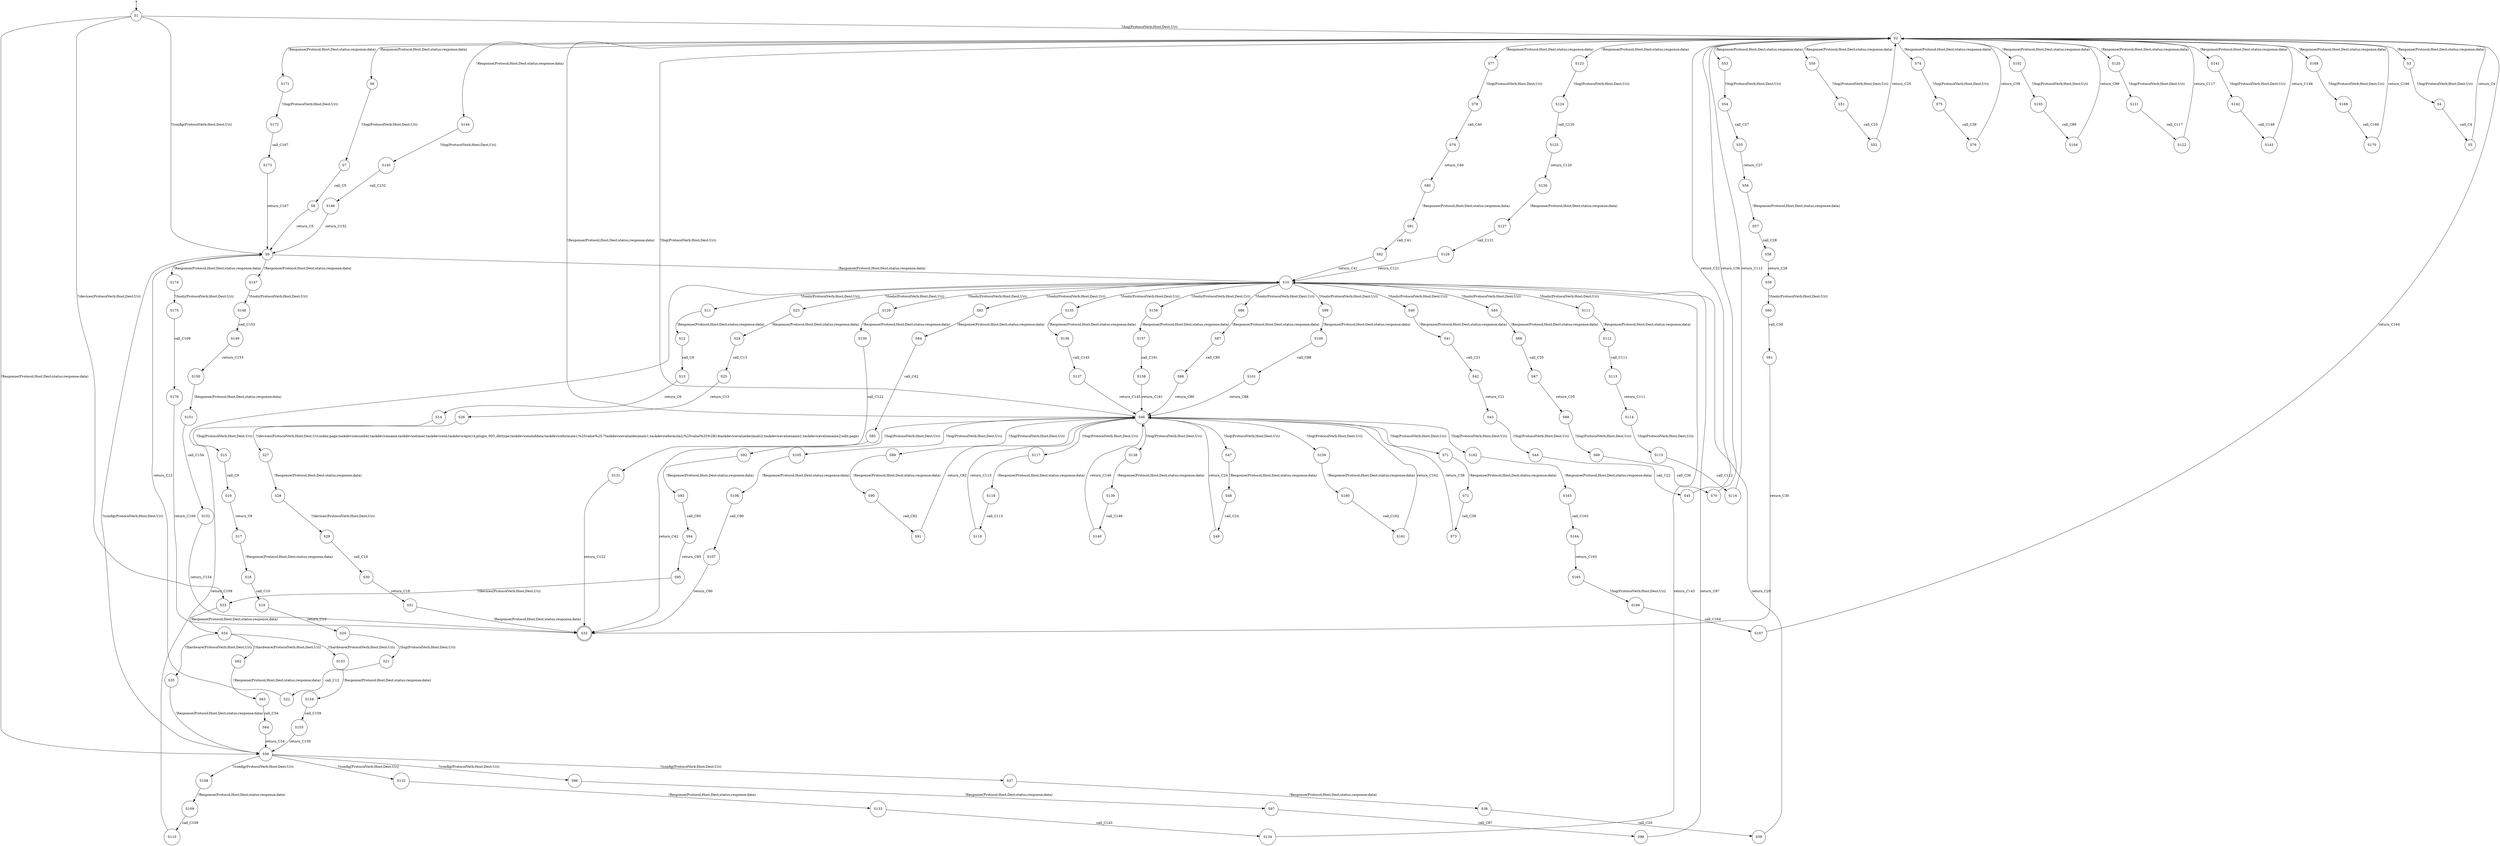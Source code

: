 digraph LTS {
S00[shape=point]
S1[label=S1,shape=circle];
S2[label=S2,shape=circle];
S3[label=S3,shape=circle];
S4[label=S4,shape=circle];
S5[label=S5,shape=circle];
S6[label=S6,shape=circle];
S7[label=S7,shape=circle];
S8[label=S8,shape=circle];
S9[label=S9,shape=circle];
S10[label=S10,shape=circle];
S11[label=S11,shape=circle];
S12[label=S12,shape=circle];
S13[label=S13,shape=circle];
S14[label=S14,shape=circle];
S15[label=S15,shape=circle];
S16[label=S16,shape=circle];
S17[label=S17,shape=circle];
S18[label=S18,shape=circle];
S19[label=S19,shape=circle];
S20[label=S20,shape=circle];
S21[label=S21,shape=circle];
S22[label=S22,shape=circle];
S23[label=S23,shape=circle];
S24[label=S24,shape=circle];
S25[label=S25,shape=circle];
S26[label=S26,shape=circle];
S27[label=S27,shape=circle];
S28[label=S28,shape=circle];
S29[label=S29,shape=circle];
S30[label=S30,shape=circle];
S31[label=S31,shape=circle];
S32[label=S32,shape=doublecircle];
S33[label=S33,shape=circle];
S34[label=S34,shape=circle];
S35[label=S35,shape=circle];
S36[label=S36,shape=circle];
S37[label=S37,shape=circle];
S38[label=S38,shape=circle];
S39[label=S39,shape=circle];
S40[label=S40,shape=circle];
S41[label=S41,shape=circle];
S42[label=S42,shape=circle];
S43[label=S43,shape=circle];
S44[label=S44,shape=circle];
S45[label=S45,shape=circle];
S46[label=S46,shape=circle];
S47[label=S47,shape=circle];
S48[label=S48,shape=circle];
S49[label=S49,shape=circle];
S50[label=S50,shape=circle];
S51[label=S51,shape=circle];
S52[label=S52,shape=circle];
S53[label=S53,shape=circle];
S54[label=S54,shape=circle];
S55[label=S55,shape=circle];
S56[label=S56,shape=circle];
S57[label=S57,shape=circle];
S58[label=S58,shape=circle];
S59[label=S59,shape=circle];
S60[label=S60,shape=circle];
S61[label=S61,shape=circle];
S62[label=S62,shape=circle];
S63[label=S63,shape=circle];
S64[label=S64,shape=circle];
S65[label=S65,shape=circle];
S66[label=S66,shape=circle];
S67[label=S67,shape=circle];
S68[label=S68,shape=circle];
S69[label=S69,shape=circle];
S70[label=S70,shape=circle];
S71[label=S71,shape=circle];
S72[label=S72,shape=circle];
S73[label=S73,shape=circle];
S74[label=S74,shape=circle];
S75[label=S75,shape=circle];
S76[label=S76,shape=circle];
S77[label=S77,shape=circle];
S78[label=S78,shape=circle];
S79[label=S79,shape=circle];
S80[label=S80,shape=circle];
S81[label=S81,shape=circle];
S82[label=S82,shape=circle];
S83[label=S83,shape=circle];
S84[label=S84,shape=circle];
S85[label=S85,shape=circle];
S86[label=S86,shape=circle];
S87[label=S87,shape=circle];
S88[label=S88,shape=circle];
S89[label=S89,shape=circle];
S90[label=S90,shape=circle];
S91[label=S91,shape=circle];
S92[label=S92,shape=circle];
S93[label=S93,shape=circle];
S94[label=S94,shape=circle];
S95[label=S95,shape=circle];
S96[label=S96,shape=circle];
S97[label=S97,shape=circle];
S98[label=S98,shape=circle];
S99[label=S99,shape=circle];
S100[label=S100,shape=circle];
S101[label=S101,shape=circle];
S102[label=S102,shape=circle];
S103[label=S103,shape=circle];
S104[label=S104,shape=circle];
S105[label=S105,shape=circle];
S106[label=S106,shape=circle];
S107[label=S107,shape=circle];
S108[label=S108,shape=circle];
S109[label=S109,shape=circle];
S110[label=S110,shape=circle];
S111[label=S111,shape=circle];
S112[label=S112,shape=circle];
S113[label=S113,shape=circle];
S114[label=S114,shape=circle];
S115[label=S115,shape=circle];
S116[label=S116,shape=circle];
S117[label=S117,shape=circle];
S118[label=S118,shape=circle];
S119[label=S119,shape=circle];
S120[label=S120,shape=circle];
S121[label=S121,shape=circle];
S122[label=S122,shape=circle];
S123[label=S123,shape=circle];
S124[label=S124,shape=circle];
S125[label=S125,shape=circle];
S126[label=S126,shape=circle];
S127[label=S127,shape=circle];
S128[label=S128,shape=circle];
S129[label=S129,shape=circle];
S130[label=S130,shape=circle];
S131[label=S131,shape=circle];
S132[label=S132,shape=circle];
S133[label=S133,shape=circle];
S134[label=S134,shape=circle];
S135[label=S135,shape=circle];
S136[label=S136,shape=circle];
S137[label=S137,shape=circle];
S138[label=S138,shape=circle];
S139[label=S139,shape=circle];
S140[label=S140,shape=circle];
S141[label=S141,shape=circle];
S142[label=S142,shape=circle];
S143[label=S143,shape=circle];
S144[label=S144,shape=circle];
S145[label=S145,shape=circle];
S146[label=S146,shape=circle];
S147[label=S147,shape=circle];
S148[label=S148,shape=circle];
S149[label=S149,shape=circle];
S150[label=S150,shape=circle];
S151[label=S151,shape=circle];
S152[label=S152,shape=circle];
S153[label=S153,shape=circle];
S154[label=S154,shape=circle];
S155[label=S155,shape=circle];
S156[label=S156,shape=circle];
S157[label=S157,shape=circle];
S158[label=S158,shape=circle];
S159[label=S159,shape=circle];
S160[label=S160,shape=circle];
S161[label=S161,shape=circle];
S162[label=S162,shape=circle];
S163[label=S163,shape=circle];
S164[label=S164,shape=circle];
S165[label=S165,shape=circle];
S166[label=S166,shape=circle];
S167[label=S167,shape=circle];
S168[label=S168,shape=circle];
S169[label=S169,shape=circle];
S170[label=S170,shape=circle];
S171[label=S171,shape=circle];
S172[label=S172,shape=circle];
S173[label=S173,shape=circle];
S174[label=S174,shape=circle];
S175[label=S175,shape=circle];
S176[label=S176,shape=circle];
S00 -> S1
S1 -> S2[label ="?/log(ProtocolVerb;Host;Dest;Uri)"];
S1 -> S9[label ="?/config(ProtocolVerb;Host;Dest;Uri)"];
S1 -> S33[label ="?/devices(ProtocolVerb;Host;Dest;Uri)"];
S1 -> S36[label ="!Response(Protocol;Host;Dest;status;response;data)"];
S2 -> S3[label ="!Response(Protocol;Host;Dest;status;response;data)"];
S2 -> S6[label ="!Response(Protocol;Host;Dest;status;response;data)"];
S2 -> S46[label ="!Response(Protocol;Host;Dest;status;response;data)"];
S2 -> S50[label ="!Response(Protocol;Host;Dest;status;response;data)"];
S2 -> S53[label ="!Response(Protocol;Host;Dest;status;response;data)"];
S2 -> S74[label ="!Response(Protocol;Host;Dest;status;response;data)"];
S2 -> S77[label ="!Response(Protocol;Host;Dest;status;response;data)"];
S2 -> S102[label ="!Response(Protocol;Host;Dest;status;response;data)"];
S2 -> S120[label ="!Response(Protocol;Host;Dest;status;response;data)"];
S2 -> S123[label ="!Response(Protocol;Host;Dest;status;response;data)"];
S2 -> S141[label ="!Response(Protocol;Host;Dest;status;response;data)"];
S2 -> S144[label ="!Response(Protocol;Host;Dest;status;response;data)"];
S2 -> S168[label ="!Response(Protocol;Host;Dest;status;response;data)"];
S2 -> S171[label ="!Response(Protocol;Host;Dest;status;response;data)"];
S3 -> S4[label ="?/log(ProtocolVerb;Host;Dest;Uri)"];
S4 -> S5[label ="call_C4"];
S5 -> S2[label ="return_C4"];
S6 -> S7[label ="?/log(ProtocolVerb;Host;Dest;Uri)"];
S7 -> S8[label ="call_C5"];
S8 -> S9[label ="return_C5"];
S9 -> S10[label ="!Response(Protocol;Host;Dest;status;response;data)"];
S9 -> S147[label ="!Response(Protocol;Host;Dest;status;response;data)"];
S9 -> S174[label ="!Response(Protocol;Host;Dest;status;response;data)"];
S10 -> S11[label ="?/tools(ProtocolVerb;Host;Dest;Uri)"];
S10 -> S23[label ="?/tools(ProtocolVerb;Host;Dest;Uri)"];
S10 -> S40[label ="?/tools(ProtocolVerb;Host;Dest;Uri)"];
S10 -> S65[label ="?/tools(ProtocolVerb;Host;Dest;Uri)"];
S10 -> S83[label ="?/tools(ProtocolVerb;Host;Dest;Uri)"];
S10 -> S86[label ="?/tools(ProtocolVerb;Host;Dest;Uri)"];
S10 -> S99[label ="?/tools(ProtocolVerb;Host;Dest;Uri)"];
S10 -> S111[label ="?/tools(ProtocolVerb;Host;Dest;Uri)"];
S10 -> S129[label ="?/tools(ProtocolVerb;Host;Dest;Uri)"];
S10 -> S135[label ="?/tools(ProtocolVerb;Host;Dest;Uri)"];
S10 -> S156[label ="?/tools(ProtocolVerb;Host;Dest;Uri)"];
S11 -> S12[label ="!Response(Protocol;Host;Dest;status;response;data)"];
S12 -> S13[label ="call_C6"];
S13 -> S14[label ="return_C6"];
S14 -> S15[label ="?/log(ProtocolVerb;Host;Dest;Uri)"];
S15 -> S16[label ="call_C9"];
S16 -> S17[label ="return_C9"];
S17 -> S18[label ="!Response(Protocol;Host;Dest;status;response;data)"];
S18 -> S19[label ="call_C10"];
S19 -> S20[label ="return_C10"];
S20 -> S21[label ="?/log(ProtocolVerb;Host;Dest;Uri)"];
S21 -> S22[label ="call_C12"];
S22 -> S9[label ="return_C12"];
S23 -> S24[label ="!Response(Protocol;Host;Dest;status;response;data)"];
S24 -> S25[label ="call_C13"];
S25 -> S26[label ="return_C13"];
S26 -> S27[label ="?/devices(ProtocolVerb;Host;Dest;Uri;index;page;taskdevicenumber;taskdevicename;taskdevicetimer;taskdeviceid;taskdevicepin14;plugin_005_dhttype;taskdevicesenddata;taskdeviceformula1;%25value%25-7taskdevicevaluedecimals1;taskdeviceformula2;%25value%25%2B14taskdevicevaluedecimals2;taskdevicevaluename1;taskdevicevaluename2;edit;page)"];
S27 -> S28[label ="!Response(Protocol;Host;Dest;status;response;data)"];
S28 -> S29[label ="?/devices(ProtocolVerb;Host;Dest;Uri)"];
S29 -> S30[label ="call_C18"];
S30 -> S31[label ="return_C18"];
S31 -> S32[label ="!Response(Protocol;Host;Dest;status;response;data)"];
S33 -> S34[label ="!Response(Protocol;Host;Dest;status;response;data)"];
S34 -> S35[label ="?/hardware(ProtocolVerb;Host;Dest;Uri)"];
S34 -> S62[label ="?/hardware(ProtocolVerb;Host;Dest;Uri)"];
S34 -> S153[label ="?/hardware(ProtocolVerb;Host;Dest;Uri)"];
S35 -> S36[label ="!Response(Protocol;Host;Dest;status;response;data)"];
S36 -> S9[label ="?/config(ProtocolVerb;Host;Dest;Uri)"];
S36 -> S37[label ="?/config(ProtocolVerb;Host;Dest;Uri)"];
S36 -> S96[label ="?/config(ProtocolVerb;Host;Dest;Uri)"];
S36 -> S108[label ="?/config(ProtocolVerb;Host;Dest;Uri)"];
S36 -> S132[label ="?/config(ProtocolVerb;Host;Dest;Uri)"];
S37 -> S38[label ="!Response(Protocol;Host;Dest;status;response;data)"];
S38 -> S39[label ="call_C20"];
S39 -> S10[label ="return_C20"];
S40 -> S41[label ="!Response(Protocol;Host;Dest;status;response;data)"];
S41 -> S42[label ="call_C21"];
S42 -> S43[label ="return_C21"];
S43 -> S44[label ="?/log(ProtocolVerb;Host;Dest;Uri)"];
S44 -> S45[label ="call_C22"];
S45 -> S2[label ="return_C22"];
S46 -> S2[label ="?/log(ProtocolVerb;Host;Dest;Uri)"];
S46 -> S47[label ="?/log(ProtocolVerb;Host;Dest;Uri)"];
S46 -> S71[label ="?/log(ProtocolVerb;Host;Dest;Uri)"];
S46 -> S89[label ="?/log(ProtocolVerb;Host;Dest;Uri)"];
S46 -> S92[label ="?/log(ProtocolVerb;Host;Dest;Uri)"];
S46 -> S105[label ="?/log(ProtocolVerb;Host;Dest;Uri)"];
S46 -> S117[label ="?/log(ProtocolVerb;Host;Dest;Uri)"];
S46 -> S138[label ="?/log(ProtocolVerb;Host;Dest;Uri)"];
S46 -> S159[label ="?/log(ProtocolVerb;Host;Dest;Uri)"];
S46 -> S162[label ="?/log(ProtocolVerb;Host;Dest;Uri)"];
S47 -> S48[label ="!Response(Protocol;Host;Dest;status;response;data)"];
S48 -> S49[label ="call_C24"];
S49 -> S46[label ="return_C24"];
S50 -> S51[label ="?/log(ProtocolVerb;Host;Dest;Uri)"];
S51 -> S52[label ="call_C25"];
S52 -> S2[label ="return_C25"];
S53 -> S54[label ="?/log(ProtocolVerb;Host;Dest;Uri)"];
S54 -> S55[label ="call_C27"];
S55 -> S56[label ="return_C27"];
S56 -> S57[label ="!Response(Protocol;Host;Dest;status;response;data)"];
S57 -> S58[label ="call_C28"];
S58 -> S59[label ="return_C28"];
S59 -> S60[label ="?/tools(ProtocolVerb;Host;Dest;Uri)"];
S60 -> S61[label ="call_C30"];
S61 -> S32[label ="return_C30"];
S62 -> S63[label ="!Response(Protocol;Host;Dest;status;response;data)"];
S63 -> S64[label ="call_C34"];
S64 -> S36[label ="return_C34"];
S65 -> S66[label ="!Response(Protocol;Host;Dest;status;response;data)"];
S66 -> S67[label ="call_C35"];
S67 -> S68[label ="return_C35"];
S68 -> S69[label ="?/log(ProtocolVerb;Host;Dest;Uri)"];
S69 -> S70[label ="call_C36"];
S70 -> S2[label ="return_C36"];
S71 -> S72[label ="!Response(Protocol;Host;Dest;status;response;data)"];
S72 -> S73[label ="call_C38"];
S73 -> S46[label ="return_C38"];
S74 -> S75[label ="?/log(ProtocolVerb;Host;Dest;Uri)"];
S75 -> S76[label ="call_C39"];
S76 -> S2[label ="return_C39"];
S77 -> S78[label ="?/log(ProtocolVerb;Host;Dest;Uri)"];
S78 -> S79[label ="call_C40"];
S79 -> S80[label ="return_C40"];
S80 -> S81[label ="!Response(Protocol;Host;Dest;status;response;data)"];
S81 -> S82[label ="call_C41"];
S82 -> S10[label ="return_C41"];
S83 -> S84[label ="!Response(Protocol;Host;Dest;status;response;data)"];
S84 -> S85[label ="call_C42"];
S85 -> S32[label ="return_C42"];
S86 -> S87[label ="!Response(Protocol;Host;Dest;status;response;data)"];
S87 -> S88[label ="call_C80"];
S88 -> S46[label ="return_C80"];
S89 -> S90[label ="!Response(Protocol;Host;Dest;status;response;data)"];
S90 -> S91[label ="call_C82"];
S91 -> S46[label ="return_C82"];
S92 -> S93[label ="!Response(Protocol;Host;Dest;status;response;data)"];
S93 -> S94[label ="call_C85"];
S94 -> S95[label ="return_C85"];
S95 -> S33[label ="?/devices(ProtocolVerb;Host;Dest;Uri)"];
S96 -> S97[label ="!Response(Protocol;Host;Dest;status;response;data)"];
S97 -> S98[label ="call_C87"];
S98 -> S10[label ="return_C87"];
S99 -> S100[label ="!Response(Protocol;Host;Dest;status;response;data)"];
S100 -> S101[label ="call_C88"];
S101 -> S46[label ="return_C88"];
S102 -> S103[label ="?/log(ProtocolVerb;Host;Dest;Uri)"];
S103 -> S104[label ="call_C89"];
S104 -> S2[label ="return_C89"];
S105 -> S106[label ="!Response(Protocol;Host;Dest;status;response;data)"];
S106 -> S107[label ="call_C90"];
S107 -> S32[label ="return_C90"];
S108 -> S109[label ="!Response(Protocol;Host;Dest;status;response;data)"];
S109 -> S110[label ="call_C109"];
S110 -> S10[label ="return_C109"];
S111 -> S112[label ="!Response(Protocol;Host;Dest;status;response;data)"];
S112 -> S113[label ="call_C111"];
S113 -> S114[label ="return_C111"];
S114 -> S115[label ="?/log(ProtocolVerb;Host;Dest;Uri)"];
S115 -> S116[label ="call_C112"];
S116 -> S2[label ="return_C112"];
S117 -> S118[label ="!Response(Protocol;Host;Dest;status;response;data)"];
S118 -> S119[label ="call_C113"];
S119 -> S46[label ="return_C113"];
S120 -> S121[label ="?/log(ProtocolVerb;Host;Dest;Uri)"];
S121 -> S122[label ="call_C117"];
S122 -> S2[label ="return_C117"];
S123 -> S124[label ="?/log(ProtocolVerb;Host;Dest;Uri)"];
S124 -> S125[label ="call_C120"];
S125 -> S126[label ="return_C120"];
S126 -> S127[label ="!Response(Protocol;Host;Dest;status;response;data)"];
S127 -> S128[label ="call_C121"];
S128 -> S10[label ="return_C121"];
S129 -> S130[label ="!Response(Protocol;Host;Dest;status;response;data)"];
S130 -> S131[label ="call_C122"];
S131 -> S32[label ="return_C122"];
S132 -> S133[label ="!Response(Protocol;Host;Dest;status;response;data)"];
S133 -> S134[label ="call_C143"];
S134 -> S10[label ="return_C143"];
S135 -> S136[label ="!Response(Protocol;Host;Dest;status;response;data)"];
S136 -> S137[label ="call_C145"];
S137 -> S46[label ="return_C145"];
S138 -> S139[label ="!Response(Protocol;Host;Dest;status;response;data)"];
S139 -> S140[label ="call_C146"];
S140 -> S46[label ="return_C146"];
S141 -> S142[label ="?/log(ProtocolVerb;Host;Dest;Uri)"];
S142 -> S143[label ="call_C148"];
S143 -> S2[label ="return_C148"];
S144 -> S145[label ="?/log(ProtocolVerb;Host;Dest;Uri)"];
S145 -> S146[label ="call_C152"];
S146 -> S9[label ="return_C152"];
S147 -> S148[label ="?/tools(ProtocolVerb;Host;Dest;Uri)"];
S148 -> S149[label ="call_C153"];
S149 -> S150[label ="return_C153"];
S150 -> S151[label ="!Response(Protocol;Host;Dest;status;response;data)"];
S151 -> S152[label ="call_C154"];
S152 -> S32[label ="return_C154"];
S153 -> S154[label ="!Response(Protocol;Host;Dest;status;response;data)"];
S154 -> S155[label ="call_C159"];
S155 -> S36[label ="return_C159"];
S156 -> S157[label ="!Response(Protocol;Host;Dest;status;response;data)"];
S157 -> S158[label ="call_C161"];
S158 -> S46[label ="return_C161"];
S159 -> S160[label ="!Response(Protocol;Host;Dest;status;response;data)"];
S160 -> S161[label ="call_C162"];
S161 -> S46[label ="return_C162"];
S162 -> S163[label ="!Response(Protocol;Host;Dest;status;response;data)"];
S163 -> S164[label ="call_C163"];
S164 -> S165[label ="return_C163"];
S165 -> S166[label ="?/log(ProtocolVerb;Host;Dest;Uri)"];
S166 -> S167[label ="call_C164"];
S167 -> S2[label ="return_C164"];
S168 -> S169[label ="?/log(ProtocolVerb;Host;Dest;Uri)"];
S169 -> S170[label ="call_C166"];
S170 -> S2[label ="return_C166"];
S171 -> S172[label ="?/log(ProtocolVerb;Host;Dest;Uri)"];
S172 -> S173[label ="call_C167"];
S173 -> S9[label ="return_C167"];
S174 -> S175[label ="?/tools(ProtocolVerb;Host;Dest;Uri)"];
S175 -> S176[label ="call_C169"];
S176 -> S32[label ="return_C169"];
}
